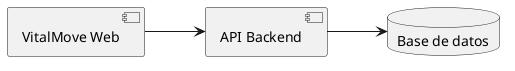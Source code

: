 @startuml visionGeneral
left to right direction

component "VitalMove Web" as Frontend
component "API Backend" as Backend
database "Base de datos" as Database

Frontend --> Backend
Backend --> Database
@enduml


